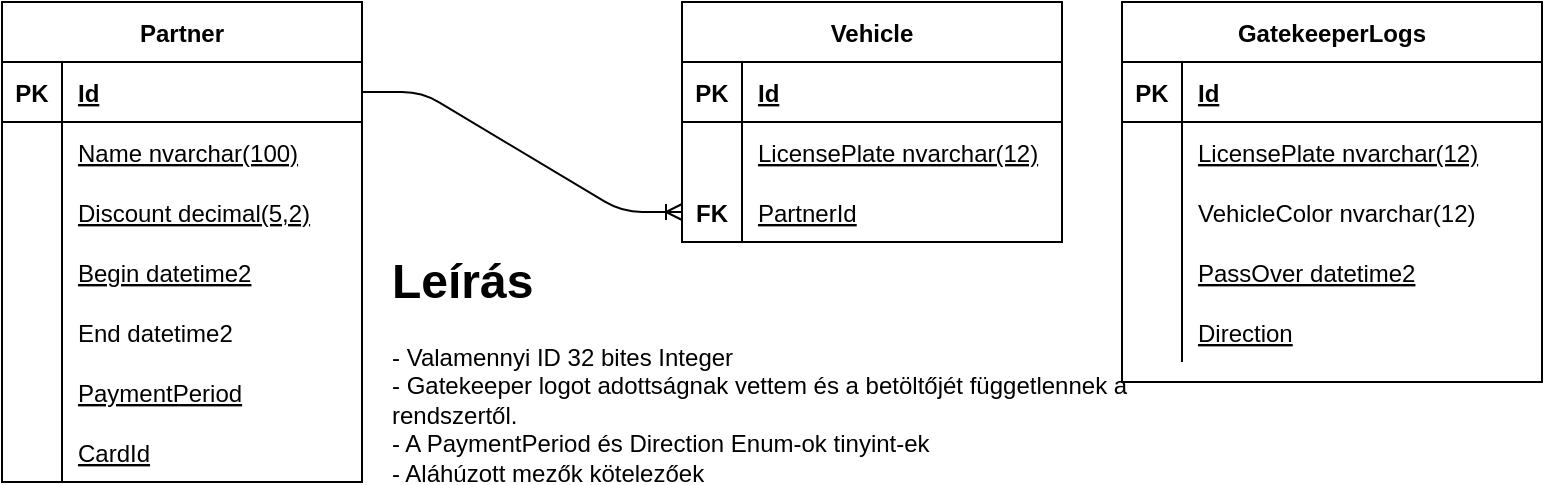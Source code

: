 <mxfile version="13.3.5" type="device"><diagram id="if4nz-TR7s-ZnvwHd9Wy" name="Page-1"><mxGraphModel dx="1422" dy="822" grid="1" gridSize="10" guides="1" tooltips="1" connect="1" arrows="1" fold="1" page="1" pageScale="1" pageWidth="827" pageHeight="1169" math="0" shadow="0"><root><mxCell id="0"/><mxCell id="1" parent="0"/><object label="Partner" id="1XxrLO22MMz8D6AW5MC--16"><mxCell style="shape=table;startSize=30;container=1;collapsible=1;childLayout=tableLayout;fixedRows=1;rowLines=0;fontStyle=1;align=center;resizeLast=1;" vertex="1" parent="1"><mxGeometry x="40" y="40" width="180" height="240" as="geometry"/></mxCell></object><mxCell id="1XxrLO22MMz8D6AW5MC--17" value="" style="shape=partialRectangle;collapsible=0;dropTarget=0;pointerEvents=0;fillColor=none;top=0;left=0;bottom=1;right=0;points=[[0,0.5],[1,0.5]];portConstraint=eastwest;" vertex="1" parent="1XxrLO22MMz8D6AW5MC--16"><mxGeometry y="30" width="180" height="30" as="geometry"/></mxCell><mxCell id="1XxrLO22MMz8D6AW5MC--18" value="PK" style="shape=partialRectangle;connectable=0;fillColor=none;top=0;left=0;bottom=0;right=0;fontStyle=1;overflow=hidden;" vertex="1" parent="1XxrLO22MMz8D6AW5MC--17"><mxGeometry width="30" height="30" as="geometry"/></mxCell><mxCell id="1XxrLO22MMz8D6AW5MC--19" value="Id" style="shape=partialRectangle;connectable=0;fillColor=none;top=0;left=0;bottom=0;right=0;align=left;spacingLeft=6;fontStyle=5;overflow=hidden;" vertex="1" parent="1XxrLO22MMz8D6AW5MC--17"><mxGeometry x="30" width="150" height="30" as="geometry"/></mxCell><mxCell id="1XxrLO22MMz8D6AW5MC--20" value="" style="shape=partialRectangle;collapsible=0;dropTarget=0;pointerEvents=0;fillColor=none;top=0;left=0;bottom=0;right=0;points=[[0,0.5],[1,0.5]];portConstraint=eastwest;" vertex="1" parent="1XxrLO22MMz8D6AW5MC--16"><mxGeometry y="60" width="180" height="30" as="geometry"/></mxCell><mxCell id="1XxrLO22MMz8D6AW5MC--21" value="" style="shape=partialRectangle;connectable=0;fillColor=none;top=0;left=0;bottom=0;right=0;editable=1;overflow=hidden;" vertex="1" parent="1XxrLO22MMz8D6AW5MC--20"><mxGeometry width="30" height="30" as="geometry"/></mxCell><mxCell id="1XxrLO22MMz8D6AW5MC--22" value="Name nvarchar(100)" style="shape=partialRectangle;connectable=0;fillColor=none;top=0;left=0;bottom=0;right=0;align=left;spacingLeft=6;overflow=hidden;fontStyle=4" vertex="1" parent="1XxrLO22MMz8D6AW5MC--20"><mxGeometry x="30" width="150" height="30" as="geometry"/></mxCell><mxCell id="1XxrLO22MMz8D6AW5MC--23" value="" style="shape=partialRectangle;collapsible=0;dropTarget=0;pointerEvents=0;fillColor=none;top=0;left=0;bottom=0;right=0;points=[[0,0.5],[1,0.5]];portConstraint=eastwest;" vertex="1" parent="1XxrLO22MMz8D6AW5MC--16"><mxGeometry y="90" width="180" height="30" as="geometry"/></mxCell><mxCell id="1XxrLO22MMz8D6AW5MC--24" value="" style="shape=partialRectangle;connectable=0;fillColor=none;top=0;left=0;bottom=0;right=0;editable=1;overflow=hidden;" vertex="1" parent="1XxrLO22MMz8D6AW5MC--23"><mxGeometry width="30" height="30" as="geometry"/></mxCell><mxCell id="1XxrLO22MMz8D6AW5MC--25" value="Discount decimal(5,2)" style="shape=partialRectangle;connectable=0;fillColor=none;top=0;left=0;bottom=0;right=0;align=left;spacingLeft=6;overflow=hidden;fontStyle=4" vertex="1" parent="1XxrLO22MMz8D6AW5MC--23"><mxGeometry x="30" width="150" height="30" as="geometry"/></mxCell><mxCell id="1XxrLO22MMz8D6AW5MC--26" value="" style="shape=partialRectangle;collapsible=0;dropTarget=0;pointerEvents=0;fillColor=none;top=0;left=0;bottom=0;right=0;points=[[0,0.5],[1,0.5]];portConstraint=eastwest;" vertex="1" parent="1XxrLO22MMz8D6AW5MC--16"><mxGeometry y="120" width="180" height="30" as="geometry"/></mxCell><mxCell id="1XxrLO22MMz8D6AW5MC--27" value="" style="shape=partialRectangle;connectable=0;fillColor=none;top=0;left=0;bottom=0;right=0;editable=1;overflow=hidden;" vertex="1" parent="1XxrLO22MMz8D6AW5MC--26"><mxGeometry width="30" height="30" as="geometry"/></mxCell><mxCell id="1XxrLO22MMz8D6AW5MC--28" value="Begin datetime2" style="shape=partialRectangle;connectable=0;fillColor=none;top=0;left=0;bottom=0;right=0;align=left;spacingLeft=6;overflow=hidden;fontStyle=4" vertex="1" parent="1XxrLO22MMz8D6AW5MC--26"><mxGeometry x="30" width="150" height="30" as="geometry"/></mxCell><mxCell id="1XxrLO22MMz8D6AW5MC--45" value="" style="shape=partialRectangle;collapsible=0;dropTarget=0;pointerEvents=0;fillColor=none;top=0;left=0;bottom=0;right=0;points=[[0,0.5],[1,0.5]];portConstraint=eastwest;" vertex="1" parent="1XxrLO22MMz8D6AW5MC--16"><mxGeometry y="150" width="180" height="30" as="geometry"/></mxCell><mxCell id="1XxrLO22MMz8D6AW5MC--46" value="" style="shape=partialRectangle;connectable=0;fillColor=none;top=0;left=0;bottom=0;right=0;editable=1;overflow=hidden;" vertex="1" parent="1XxrLO22MMz8D6AW5MC--45"><mxGeometry width="30" height="30" as="geometry"/></mxCell><mxCell id="1XxrLO22MMz8D6AW5MC--47" value="End datetime2" style="shape=partialRectangle;connectable=0;fillColor=none;top=0;left=0;bottom=0;right=0;align=left;spacingLeft=6;overflow=hidden;" vertex="1" parent="1XxrLO22MMz8D6AW5MC--45"><mxGeometry x="30" width="150" height="30" as="geometry"/></mxCell><mxCell id="1XxrLO22MMz8D6AW5MC--48" value="" style="shape=partialRectangle;collapsible=0;dropTarget=0;pointerEvents=0;fillColor=none;top=0;left=0;bottom=0;right=0;points=[[0,0.5],[1,0.5]];portConstraint=eastwest;" vertex="1" parent="1XxrLO22MMz8D6AW5MC--16"><mxGeometry y="180" width="180" height="30" as="geometry"/></mxCell><mxCell id="1XxrLO22MMz8D6AW5MC--49" value="" style="shape=partialRectangle;connectable=0;fillColor=none;top=0;left=0;bottom=0;right=0;editable=1;overflow=hidden;" vertex="1" parent="1XxrLO22MMz8D6AW5MC--48"><mxGeometry width="30" height="30" as="geometry"/></mxCell><mxCell id="1XxrLO22MMz8D6AW5MC--50" value="PaymentPeriod" style="shape=partialRectangle;connectable=0;fillColor=none;top=0;left=0;bottom=0;right=0;align=left;spacingLeft=6;overflow=hidden;fontStyle=4" vertex="1" parent="1XxrLO22MMz8D6AW5MC--48"><mxGeometry x="30" width="150" height="30" as="geometry"/></mxCell><mxCell id="1XxrLO22MMz8D6AW5MC--51" value="" style="shape=partialRectangle;collapsible=0;dropTarget=0;pointerEvents=0;fillColor=none;top=0;left=0;bottom=0;right=0;points=[[0,0.5],[1,0.5]];portConstraint=eastwest;" vertex="1" parent="1XxrLO22MMz8D6AW5MC--16"><mxGeometry y="210" width="180" height="30" as="geometry"/></mxCell><mxCell id="1XxrLO22MMz8D6AW5MC--52" value="" style="shape=partialRectangle;connectable=0;fillColor=none;top=0;left=0;bottom=0;right=0;editable=1;overflow=hidden;" vertex="1" parent="1XxrLO22MMz8D6AW5MC--51"><mxGeometry width="30" height="30" as="geometry"/></mxCell><mxCell id="1XxrLO22MMz8D6AW5MC--53" value="CardId" style="shape=partialRectangle;connectable=0;fillColor=none;top=0;left=0;bottom=0;right=0;align=left;spacingLeft=6;overflow=hidden;fontStyle=4" vertex="1" parent="1XxrLO22MMz8D6AW5MC--51"><mxGeometry x="30" width="150" height="30" as="geometry"/></mxCell><mxCell id="1XxrLO22MMz8D6AW5MC--84" value="" style="edgeStyle=entityRelationEdgeStyle;fontSize=12;html=1;endArrow=ERoneToMany;entryX=0;entryY=0.5;entryDx=0;entryDy=0;" edge="1" parent="1" source="1XxrLO22MMz8D6AW5MC--17" target="1XxrLO22MMz8D6AW5MC--77"><mxGeometry width="100" height="100" relative="1" as="geometry"><mxPoint x="270" y="290" as="sourcePoint"/><mxPoint x="370" y="190" as="targetPoint"/></mxGeometry></mxCell><mxCell id="1XxrLO22MMz8D6AW5MC--85" value="&lt;h1&gt;Leírás&lt;/h1&gt;&lt;p&gt;- Valamennyi ID 32 bites Integer&lt;br&gt;- Gatekeeper logot adottságnak vettem és a betöltőjét függetlennek a rendszertől.&lt;br&gt;- A PaymentPeriod és Direction Enum-ok tinyint-ek&lt;br&gt;- Aláhúzott mezők kötelezőek&lt;/p&gt;" style="text;html=1;strokeColor=none;fillColor=none;spacing=5;spacingTop=-20;whiteSpace=wrap;overflow=hidden;rounded=0;" vertex="1" parent="1"><mxGeometry x="230" y="160" width="390" height="120" as="geometry"/></mxCell><mxCell id="1XxrLO22MMz8D6AW5MC--54" value="GatekeeperLogs" style="shape=table;startSize=30;container=1;collapsible=1;childLayout=tableLayout;fixedRows=1;rowLines=0;fontStyle=1;align=center;resizeLast=1;" vertex="1" parent="1"><mxGeometry x="600" y="40" width="210" height="190" as="geometry"/></mxCell><mxCell id="1XxrLO22MMz8D6AW5MC--55" value="" style="shape=partialRectangle;collapsible=0;dropTarget=0;pointerEvents=0;fillColor=none;top=0;left=0;bottom=1;right=0;points=[[0,0.5],[1,0.5]];portConstraint=eastwest;" vertex="1" parent="1XxrLO22MMz8D6AW5MC--54"><mxGeometry y="30" width="210" height="30" as="geometry"/></mxCell><mxCell id="1XxrLO22MMz8D6AW5MC--56" value="PK" style="shape=partialRectangle;connectable=0;fillColor=none;top=0;left=0;bottom=0;right=0;fontStyle=1;overflow=hidden;" vertex="1" parent="1XxrLO22MMz8D6AW5MC--55"><mxGeometry width="30" height="30" as="geometry"/></mxCell><mxCell id="1XxrLO22MMz8D6AW5MC--57" value="Id" style="shape=partialRectangle;connectable=0;fillColor=none;top=0;left=0;bottom=0;right=0;align=left;spacingLeft=6;fontStyle=5;overflow=hidden;" vertex="1" parent="1XxrLO22MMz8D6AW5MC--55"><mxGeometry x="30" width="180" height="30" as="geometry"/></mxCell><mxCell id="1XxrLO22MMz8D6AW5MC--58" value="" style="shape=partialRectangle;collapsible=0;dropTarget=0;pointerEvents=0;fillColor=none;top=0;left=0;bottom=0;right=0;points=[[0,0.5],[1,0.5]];portConstraint=eastwest;" vertex="1" parent="1XxrLO22MMz8D6AW5MC--54"><mxGeometry y="60" width="210" height="30" as="geometry"/></mxCell><mxCell id="1XxrLO22MMz8D6AW5MC--59" value="" style="shape=partialRectangle;connectable=0;fillColor=none;top=0;left=0;bottom=0;right=0;editable=1;overflow=hidden;" vertex="1" parent="1XxrLO22MMz8D6AW5MC--58"><mxGeometry width="30" height="30" as="geometry"/></mxCell><mxCell id="1XxrLO22MMz8D6AW5MC--60" value="LicensePlate nvarchar(12)" style="shape=partialRectangle;connectable=0;fillColor=none;top=0;left=0;bottom=0;right=0;align=left;spacingLeft=6;overflow=hidden;fontStyle=4" vertex="1" parent="1XxrLO22MMz8D6AW5MC--58"><mxGeometry x="30" width="180" height="30" as="geometry"/></mxCell><mxCell id="1XxrLO22MMz8D6AW5MC--61" value="" style="shape=partialRectangle;collapsible=0;dropTarget=0;pointerEvents=0;fillColor=none;top=0;left=0;bottom=0;right=0;points=[[0,0.5],[1,0.5]];portConstraint=eastwest;fontStyle=4" vertex="1" parent="1XxrLO22MMz8D6AW5MC--54"><mxGeometry y="90" width="210" height="30" as="geometry"/></mxCell><mxCell id="1XxrLO22MMz8D6AW5MC--62" value="" style="shape=partialRectangle;connectable=0;fillColor=none;top=0;left=0;bottom=0;right=0;editable=1;overflow=hidden;" vertex="1" parent="1XxrLO22MMz8D6AW5MC--61"><mxGeometry width="30" height="30" as="geometry"/></mxCell><mxCell id="1XxrLO22MMz8D6AW5MC--63" value="VehicleColor nvarchar(12)" style="shape=partialRectangle;connectable=0;fillColor=none;top=0;left=0;bottom=0;right=0;align=left;spacingLeft=6;overflow=hidden;fontStyle=0" vertex="1" parent="1XxrLO22MMz8D6AW5MC--61"><mxGeometry x="30" width="180" height="30" as="geometry"/></mxCell><mxCell id="1XxrLO22MMz8D6AW5MC--64" value="" style="shape=partialRectangle;collapsible=0;dropTarget=0;pointerEvents=0;fillColor=none;top=0;left=0;bottom=0;right=0;points=[[0,0.5],[1,0.5]];portConstraint=eastwest;" vertex="1" parent="1XxrLO22MMz8D6AW5MC--54"><mxGeometry y="120" width="210" height="30" as="geometry"/></mxCell><mxCell id="1XxrLO22MMz8D6AW5MC--65" value="" style="shape=partialRectangle;connectable=0;fillColor=none;top=0;left=0;bottom=0;right=0;editable=1;overflow=hidden;" vertex="1" parent="1XxrLO22MMz8D6AW5MC--64"><mxGeometry width="30" height="30" as="geometry"/></mxCell><mxCell id="1XxrLO22MMz8D6AW5MC--66" value="PassOver datetime2" style="shape=partialRectangle;connectable=0;fillColor=none;top=0;left=0;bottom=0;right=0;align=left;spacingLeft=6;overflow=hidden;fontStyle=4" vertex="1" parent="1XxrLO22MMz8D6AW5MC--64"><mxGeometry x="30" width="180" height="30" as="geometry"/></mxCell><mxCell id="1XxrLO22MMz8D6AW5MC--67" value="" style="shape=partialRectangle;collapsible=0;dropTarget=0;pointerEvents=0;fillColor=none;top=0;left=0;bottom=0;right=0;points=[[0,0.5],[1,0.5]];portConstraint=eastwest;" vertex="1" parent="1XxrLO22MMz8D6AW5MC--54"><mxGeometry y="150" width="210" height="30" as="geometry"/></mxCell><mxCell id="1XxrLO22MMz8D6AW5MC--68" value="" style="shape=partialRectangle;connectable=0;fillColor=none;top=0;left=0;bottom=0;right=0;editable=1;overflow=hidden;" vertex="1" parent="1XxrLO22MMz8D6AW5MC--67"><mxGeometry width="30" height="30" as="geometry"/></mxCell><mxCell id="1XxrLO22MMz8D6AW5MC--69" value="Direction" style="shape=partialRectangle;connectable=0;fillColor=none;top=0;left=0;bottom=0;right=0;align=left;spacingLeft=6;overflow=hidden;fontStyle=4" vertex="1" parent="1XxrLO22MMz8D6AW5MC--67"><mxGeometry x="30" width="180" height="30" as="geometry"/></mxCell><mxCell id="1XxrLO22MMz8D6AW5MC--70" value="Vehicle" style="shape=table;startSize=30;container=1;collapsible=1;childLayout=tableLayout;fixedRows=1;rowLines=0;fontStyle=1;align=center;resizeLast=1;" vertex="1" parent="1"><mxGeometry x="380" y="40" width="190" height="120" as="geometry"/></mxCell><mxCell id="1XxrLO22MMz8D6AW5MC--71" value="" style="shape=partialRectangle;collapsible=0;dropTarget=0;pointerEvents=0;fillColor=none;top=0;left=0;bottom=1;right=0;points=[[0,0.5],[1,0.5]];portConstraint=eastwest;" vertex="1" parent="1XxrLO22MMz8D6AW5MC--70"><mxGeometry y="30" width="190" height="30" as="geometry"/></mxCell><mxCell id="1XxrLO22MMz8D6AW5MC--72" value="PK" style="shape=partialRectangle;connectable=0;fillColor=none;top=0;left=0;bottom=0;right=0;fontStyle=1;overflow=hidden;" vertex="1" parent="1XxrLO22MMz8D6AW5MC--71"><mxGeometry width="30" height="30" as="geometry"/></mxCell><mxCell id="1XxrLO22MMz8D6AW5MC--73" value="Id" style="shape=partialRectangle;connectable=0;fillColor=none;top=0;left=0;bottom=0;right=0;align=left;spacingLeft=6;fontStyle=5;overflow=hidden;" vertex="1" parent="1XxrLO22MMz8D6AW5MC--71"><mxGeometry x="30" width="160" height="30" as="geometry"/></mxCell><mxCell id="1XxrLO22MMz8D6AW5MC--74" value="" style="shape=partialRectangle;collapsible=0;dropTarget=0;pointerEvents=0;fillColor=none;top=0;left=0;bottom=0;right=0;points=[[0,0.5],[1,0.5]];portConstraint=eastwest;" vertex="1" parent="1XxrLO22MMz8D6AW5MC--70"><mxGeometry y="60" width="190" height="30" as="geometry"/></mxCell><mxCell id="1XxrLO22MMz8D6AW5MC--75" value="" style="shape=partialRectangle;connectable=0;fillColor=none;top=0;left=0;bottom=0;right=0;editable=1;overflow=hidden;" vertex="1" parent="1XxrLO22MMz8D6AW5MC--74"><mxGeometry width="30" height="30" as="geometry"/></mxCell><mxCell id="1XxrLO22MMz8D6AW5MC--76" value="LicensePlate nvarchar(12)" style="shape=partialRectangle;connectable=0;fillColor=none;top=0;left=0;bottom=0;right=0;align=left;spacingLeft=6;overflow=hidden;fontStyle=4" vertex="1" parent="1XxrLO22MMz8D6AW5MC--74"><mxGeometry x="30" width="160" height="30" as="geometry"/></mxCell><mxCell id="1XxrLO22MMz8D6AW5MC--77" value="" style="shape=partialRectangle;collapsible=0;dropTarget=0;pointerEvents=0;fillColor=none;top=0;left=0;bottom=0;right=0;points=[[0,0.5],[1,0.5]];portConstraint=eastwest;" vertex="1" parent="1XxrLO22MMz8D6AW5MC--70"><mxGeometry y="90" width="190" height="30" as="geometry"/></mxCell><mxCell id="1XxrLO22MMz8D6AW5MC--78" value="FK" style="shape=partialRectangle;connectable=0;fillColor=none;top=0;left=0;bottom=0;right=0;editable=1;overflow=hidden;fontStyle=1" vertex="1" parent="1XxrLO22MMz8D6AW5MC--77"><mxGeometry width="30" height="30" as="geometry"/></mxCell><mxCell id="1XxrLO22MMz8D6AW5MC--79" value="PartnerId" style="shape=partialRectangle;connectable=0;fillColor=none;top=0;left=0;bottom=0;right=0;align=left;spacingLeft=6;overflow=hidden;fontStyle=4" vertex="1" parent="1XxrLO22MMz8D6AW5MC--77"><mxGeometry x="30" width="160" height="30" as="geometry"/></mxCell></root></mxGraphModel></diagram></mxfile>